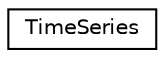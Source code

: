 digraph "Graphical Class Hierarchy"
{
 // LATEX_PDF_SIZE
  edge [fontname="Helvetica",fontsize="10",labelfontname="Helvetica",labelfontsize="10"];
  node [fontname="Helvetica",fontsize="10",shape=record];
  rankdir="LR";
  Node0 [label="TimeSeries",height=0.2,width=0.4,color="black", fillcolor="white", style="filled",URL="$classmoja_1_1modules_1_1cbm_1_1TimeSeries.html",tooltip="Encapsulates a timeseries of data. Normal usage allows modules to retrieve the most relevant data for..."];
}

